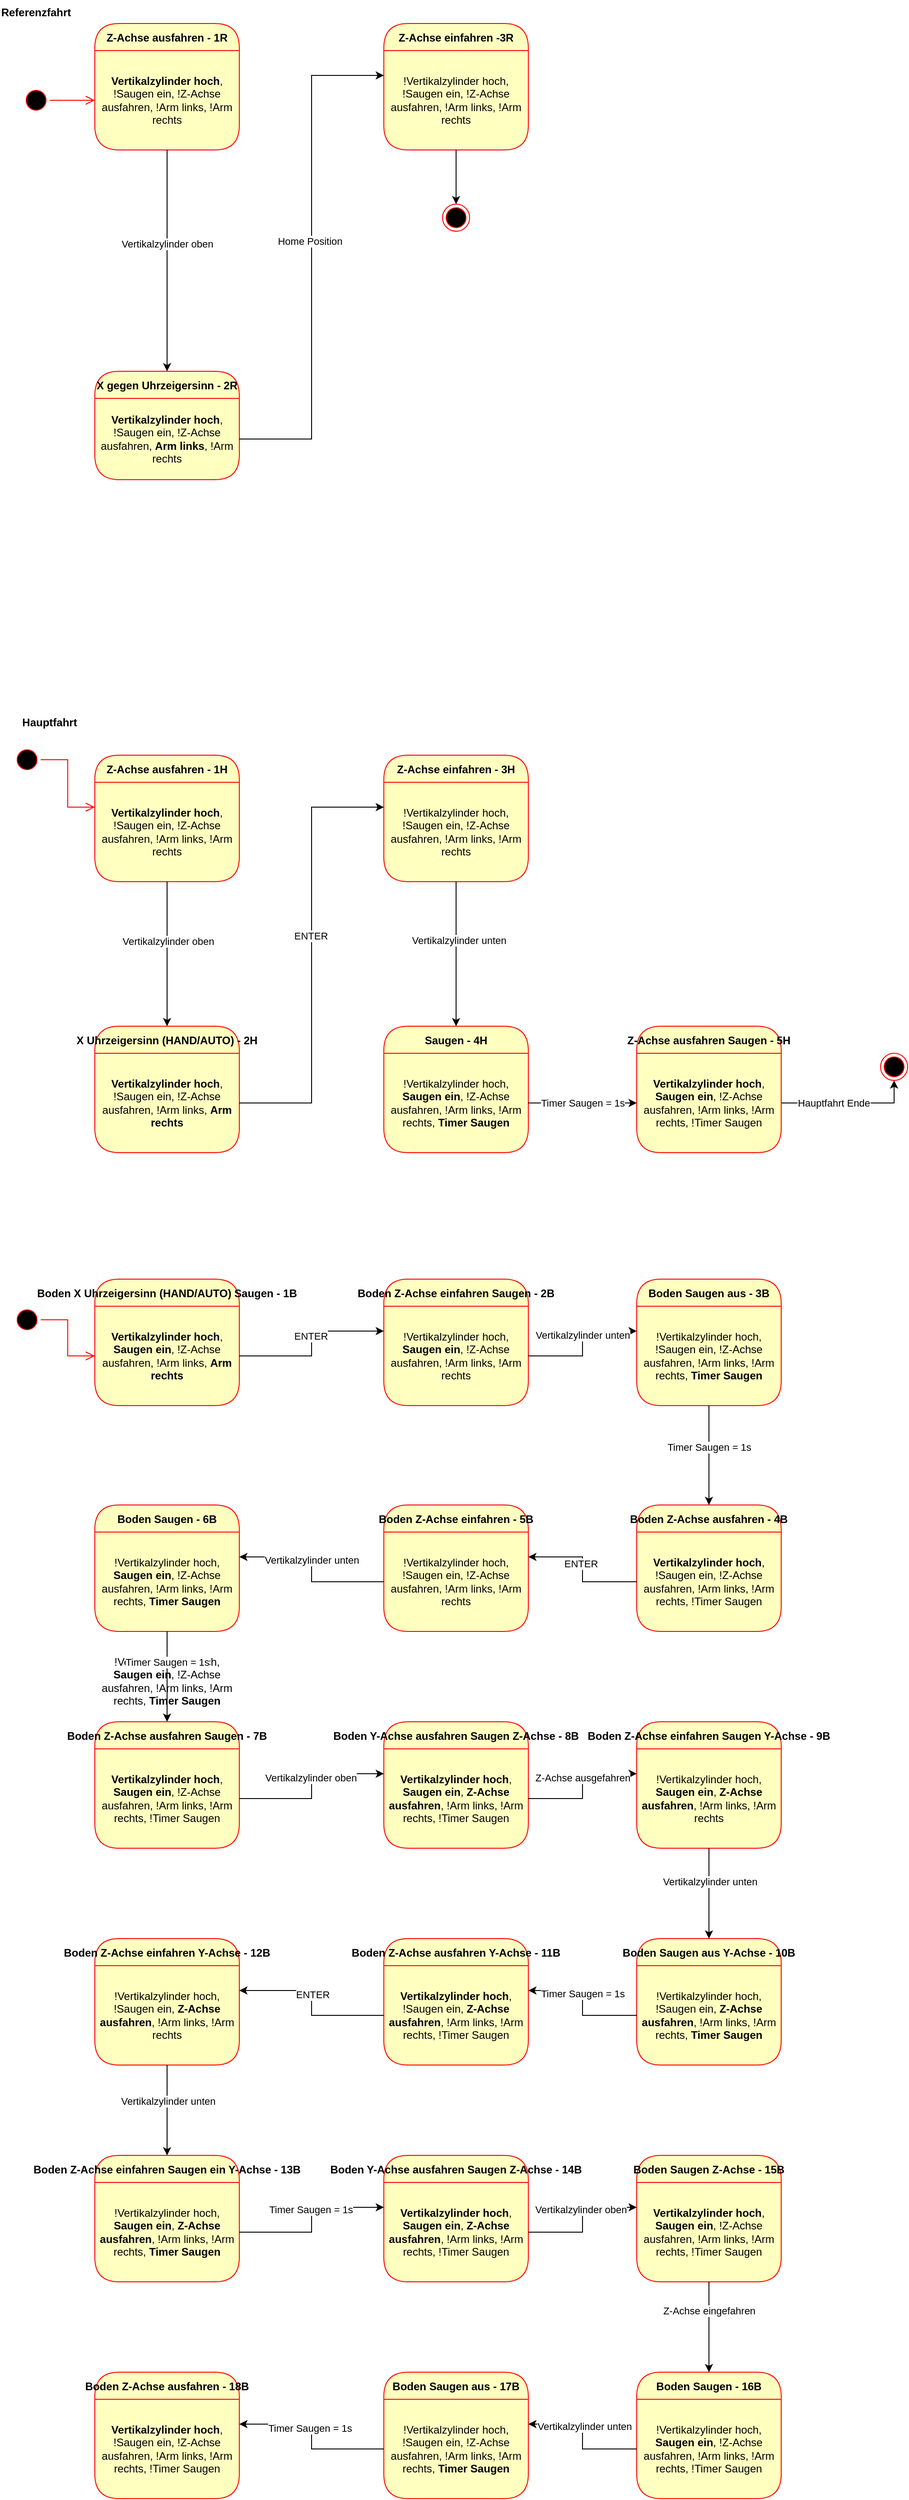 <mxfile version="17.4.2" type="device"><diagram name="Page-1" id="58cdce13-f638-feb5-8d6f-7d28b1aa9fa0"><mxGraphModel dx="1102" dy="905" grid="1" gridSize="10" guides="1" tooltips="1" connect="1" arrows="1" fold="1" page="1" pageScale="1" pageWidth="1100" pageHeight="850" background="none" math="0" shadow="0"><root><mxCell id="0"/><mxCell id="1" parent="0"/><mxCell id="nFlraEync6tPf65q5KjK-1" value="Z-Achse ausfahren - 1R" style="swimlane;fontStyle=1;align=center;verticalAlign=middle;childLayout=stackLayout;horizontal=1;startSize=30;horizontalStack=0;resizeParent=0;resizeLast=1;container=0;fontColor=#000000;collapsible=0;rounded=1;arcSize=30;strokeColor=#ff0000;fillColor=#ffffc0;swimlaneFillColor=#ffffc0;dropTarget=0;" parent="1" vertex="1"><mxGeometry x="120" y="40" width="160" height="140" as="geometry"/></mxCell><mxCell id="nFlraEync6tPf65q5KjK-2" value="&lt;b&gt;Vertikalzylinder hoch&lt;/b&gt;, !Saugen ein, !Z-Achse ausfahren, !Arm links, !Arm rechts" style="text;html=1;strokeColor=none;fillColor=none;align=center;verticalAlign=middle;spacingLeft=4;spacingRight=4;whiteSpace=wrap;overflow=hidden;rotatable=0;fontColor=#000000;" parent="nFlraEync6tPf65q5KjK-1" vertex="1"><mxGeometry y="30" width="160" height="110" as="geometry"/></mxCell><mxCell id="nFlraEync6tPf65q5KjK-6" value="Vertikalzylinder hoch, !Saugen ein, !Z-Achse ausfahren, !Arm links, !Arm rechts" style="text;html=1;strokeColor=none;fillColor=none;align=center;verticalAlign=middle;spacingLeft=4;spacingRight=4;whiteSpace=wrap;overflow=hidden;rotatable=0;fontColor=#000000;" parent="nFlraEync6tPf65q5KjK-1" vertex="1"><mxGeometry y="140" width="160" as="geometry"/></mxCell><mxCell id="nFlraEync6tPf65q5KjK-4" value="" style="ellipse;html=1;shape=startState;fillColor=#000000;strokeColor=#ff0000;" parent="1" vertex="1"><mxGeometry x="40" y="110" width="30" height="30" as="geometry"/></mxCell><mxCell id="nFlraEync6tPf65q5KjK-5" value="" style="edgeStyle=orthogonalEdgeStyle;html=1;verticalAlign=bottom;endArrow=open;endSize=8;strokeColor=#ff0000;rounded=0;entryX=0;entryY=0.5;entryDx=0;entryDy=0;" parent="1" source="nFlraEync6tPf65q5KjK-4" target="nFlraEync6tPf65q5KjK-2" edge="1"><mxGeometry relative="1" as="geometry"><mxPoint x="100" y="130" as="targetPoint"/></mxGeometry></mxCell><mxCell id="nFlraEync6tPf65q5KjK-7" value="X gegen Uhrzeigersinn - 2R" style="swimlane;fontStyle=1;align=center;verticalAlign=middle;childLayout=stackLayout;horizontal=1;startSize=30;horizontalStack=0;resizeParent=0;resizeLast=1;container=0;fontColor=#000000;collapsible=0;rounded=1;arcSize=30;strokeColor=#ff0000;fillColor=#ffffc0;swimlaneFillColor=#ffffc0;dropTarget=0;" parent="1" vertex="1"><mxGeometry x="120" y="425" width="160" height="120" as="geometry"/></mxCell><mxCell id="nFlraEync6tPf65q5KjK-8" value="&lt;b&gt;Vertikalzylinder hoch&lt;/b&gt;, !Saugen ein, !Z-Achse ausfahren, &lt;b&gt;Arm links&lt;/b&gt;, !Arm rechts" style="text;html=1;strokeColor=none;fillColor=none;align=center;verticalAlign=middle;spacingLeft=4;spacingRight=4;whiteSpace=wrap;overflow=hidden;rotatable=0;fontColor=#000000;" parent="nFlraEync6tPf65q5KjK-7" vertex="1"><mxGeometry y="30" width="160" height="90" as="geometry"/></mxCell><mxCell id="nFlraEync6tPf65q5KjK-10" style="edgeStyle=orthogonalEdgeStyle;rounded=0;orthogonalLoop=1;jettySize=auto;html=1;entryX=0.5;entryY=0;entryDx=0;entryDy=0;" parent="1" source="nFlraEync6tPf65q5KjK-2" target="nFlraEync6tPf65q5KjK-7" edge="1"><mxGeometry relative="1" as="geometry"/></mxCell><mxCell id="nFlraEync6tPf65q5KjK-12" value="Vertikalzylinder oben" style="edgeLabel;html=1;align=center;verticalAlign=middle;resizable=0;points=[];" parent="nFlraEync6tPf65q5KjK-10" vertex="1" connectable="0"><mxGeometry x="-0.151" relative="1" as="geometry"><mxPoint as="offset"/></mxGeometry></mxCell><mxCell id="nFlraEync6tPf65q5KjK-18" value="Z-Achse einfahren -3R" style="swimlane;fontStyle=1;align=center;verticalAlign=middle;childLayout=stackLayout;horizontal=1;startSize=30;horizontalStack=0;resizeParent=0;resizeLast=1;container=0;fontColor=#000000;collapsible=0;rounded=1;arcSize=30;strokeColor=#ff0000;fillColor=#ffffc0;swimlaneFillColor=#ffffc0;dropTarget=0;" parent="1" vertex="1"><mxGeometry x="440" y="40" width="160" height="140" as="geometry"/></mxCell><mxCell id="nFlraEync6tPf65q5KjK-19" value="!Vertikalzylinder hoch, !Saugen ein, !Z-Achse ausfahren, !Arm links, !Arm rechts" style="text;html=1;strokeColor=none;fillColor=none;align=center;verticalAlign=middle;spacingLeft=4;spacingRight=4;whiteSpace=wrap;overflow=hidden;rotatable=0;fontColor=#000000;" parent="nFlraEync6tPf65q5KjK-18" vertex="1"><mxGeometry y="30" width="160" height="110" as="geometry"/></mxCell><mxCell id="nFlraEync6tPf65q5KjK-20" value="Vertikalzylinder hoch, !Saugen ein, !Z-Achse ausfahren, !Arm links, !Arm rechts" style="text;html=1;strokeColor=none;fillColor=none;align=center;verticalAlign=middle;spacingLeft=4;spacingRight=4;whiteSpace=wrap;overflow=hidden;rotatable=0;fontColor=#000000;" parent="nFlraEync6tPf65q5KjK-18" vertex="1"><mxGeometry y="140" width="160" as="geometry"/></mxCell><mxCell id="nFlraEync6tPf65q5KjK-22" style="edgeStyle=orthogonalEdgeStyle;rounded=0;orthogonalLoop=1;jettySize=auto;html=1;entryX=0;entryY=0.25;entryDx=0;entryDy=0;" parent="1" source="nFlraEync6tPf65q5KjK-8" target="nFlraEync6tPf65q5KjK-19" edge="1"><mxGeometry relative="1" as="geometry"/></mxCell><mxCell id="nFlraEync6tPf65q5KjK-23" value="Home Position" style="edgeLabel;html=1;align=center;verticalAlign=middle;resizable=0;points=[];" parent="nFlraEync6tPf65q5KjK-22" vertex="1" connectable="0"><mxGeometry x="0.063" y="2" relative="1" as="geometry"><mxPoint as="offset"/></mxGeometry></mxCell><mxCell id="nFlraEync6tPf65q5KjK-24" value="" style="ellipse;html=1;shape=endState;fillColor=#000000;strokeColor=#ff0000;" parent="1" vertex="1"><mxGeometry x="505" y="240" width="30" height="30" as="geometry"/></mxCell><mxCell id="nFlraEync6tPf65q5KjK-25" style="edgeStyle=orthogonalEdgeStyle;rounded=0;orthogonalLoop=1;jettySize=auto;html=1;entryX=0.5;entryY=0;entryDx=0;entryDy=0;" parent="1" source="nFlraEync6tPf65q5KjK-19" target="nFlraEync6tPf65q5KjK-24" edge="1"><mxGeometry relative="1" as="geometry"/></mxCell><mxCell id="nFlraEync6tPf65q5KjK-26" value="Referenzfahrt" style="text;align=center;fontStyle=1;verticalAlign=middle;spacingLeft=3;spacingRight=3;strokeColor=none;rotatable=0;points=[[0,0.5],[1,0.5]];portConstraint=eastwest;" parent="1" vertex="1"><mxGeometry x="15" y="14" width="80" height="26" as="geometry"/></mxCell><mxCell id="nFlraEync6tPf65q5KjK-28" value="" style="ellipse;html=1;shape=startState;fillColor=#000000;strokeColor=#ff0000;" parent="1" vertex="1"><mxGeometry x="30" y="840" width="30" height="30" as="geometry"/></mxCell><mxCell id="nFlraEync6tPf65q5KjK-29" value="" style="edgeStyle=orthogonalEdgeStyle;html=1;verticalAlign=bottom;endArrow=open;endSize=8;strokeColor=#ff0000;rounded=0;entryX=0;entryY=0.25;entryDx=0;entryDy=0;" parent="1" source="nFlraEync6tPf65q5KjK-28" target="nFlraEync6tPf65q5KjK-31" edge="1"><mxGeometry relative="1" as="geometry"><mxPoint x="45" y="980" as="targetPoint"/></mxGeometry></mxCell><mxCell id="R27IWhI1o5gm6yTdWbk9-13" style="edgeStyle=orthogonalEdgeStyle;rounded=0;orthogonalLoop=1;jettySize=auto;html=1;entryX=0.5;entryY=1;entryDx=0;entryDy=0;exitX=1;exitY=0.5;exitDx=0;exitDy=0;" parent="1" source="R27IWhI1o5gm6yTdWbk9-18" target="R27IWhI1o5gm6yTdWbk9-12" edge="1"><mxGeometry relative="1" as="geometry"/></mxCell><mxCell id="R27IWhI1o5gm6yTdWbk9-14" value="Hauptfahrt Ende" style="edgeLabel;html=1;align=center;verticalAlign=middle;resizable=0;points=[];" parent="R27IWhI1o5gm6yTdWbk9-13" vertex="1" connectable="0"><mxGeometry x="-0.234" relative="1" as="geometry"><mxPoint as="offset"/></mxGeometry></mxCell><mxCell id="nFlraEync6tPf65q5KjK-30" value="Z-Achse ausfahren - 1H" style="swimlane;fontStyle=1;align=center;verticalAlign=middle;childLayout=stackLayout;horizontal=1;startSize=30;horizontalStack=0;resizeParent=0;resizeLast=1;container=0;fontColor=#000000;collapsible=0;rounded=1;arcSize=30;strokeColor=#ff0000;fillColor=#ffffc0;swimlaneFillColor=#ffffc0;dropTarget=0;" parent="1" vertex="1"><mxGeometry x="120" y="850" width="160" height="140" as="geometry"/></mxCell><mxCell id="nFlraEync6tPf65q5KjK-31" value="&lt;b&gt;Vertikalzylinder hoch&lt;/b&gt;, !Saugen ein, !Z-Achse ausfahren, !Arm links, !Arm rechts" style="text;html=1;strokeColor=none;fillColor=none;align=center;verticalAlign=middle;spacingLeft=4;spacingRight=4;whiteSpace=wrap;overflow=hidden;rotatable=0;fontColor=#000000;" parent="nFlraEync6tPf65q5KjK-30" vertex="1"><mxGeometry y="30" width="160" height="110" as="geometry"/></mxCell><mxCell id="nFlraEync6tPf65q5KjK-32" value="Vertikalzylinder hoch, !Saugen ein, !Z-Achse ausfahren, !Arm links, !Arm rechts" style="text;html=1;strokeColor=none;fillColor=none;align=center;verticalAlign=middle;spacingLeft=4;spacingRight=4;whiteSpace=wrap;overflow=hidden;rotatable=0;fontColor=#000000;" parent="nFlraEync6tPf65q5KjK-30" vertex="1"><mxGeometry y="140" width="160" as="geometry"/></mxCell><mxCell id="nFlraEync6tPf65q5KjK-33" value="X Uhrzeigersinn (HAND/AUTO) - 2H" style="swimlane;fontStyle=1;align=center;verticalAlign=middle;childLayout=stackLayout;horizontal=1;startSize=30;horizontalStack=0;resizeParent=0;resizeLast=1;container=0;fontColor=#000000;collapsible=0;rounded=1;arcSize=30;strokeColor=#ff0000;fillColor=#ffffc0;swimlaneFillColor=#ffffc0;dropTarget=0;" parent="1" vertex="1"><mxGeometry x="120" y="1150" width="160" height="140" as="geometry"/></mxCell><mxCell id="nFlraEync6tPf65q5KjK-34" value="&lt;b&gt;Vertikalzylinder hoch&lt;/b&gt;, !Saugen ein, !Z-Achse ausfahren, !Arm links, &lt;b&gt;Arm rechts&lt;/b&gt;" style="text;html=1;strokeColor=none;fillColor=none;align=center;verticalAlign=middle;spacingLeft=4;spacingRight=4;whiteSpace=wrap;overflow=hidden;rotatable=0;fontColor=#000000;" parent="nFlraEync6tPf65q5KjK-33" vertex="1"><mxGeometry y="30" width="160" height="110" as="geometry"/></mxCell><mxCell id="nFlraEync6tPf65q5KjK-35" value="Vertikalzylinder hoch, !Saugen ein, !Z-Achse ausfahren, !Arm links, !Arm rechts" style="text;html=1;strokeColor=none;fillColor=none;align=center;verticalAlign=middle;spacingLeft=4;spacingRight=4;whiteSpace=wrap;overflow=hidden;rotatable=0;fontColor=#000000;" parent="nFlraEync6tPf65q5KjK-33" vertex="1"><mxGeometry y="140" width="160" as="geometry"/></mxCell><mxCell id="nFlraEync6tPf65q5KjK-36" style="edgeStyle=orthogonalEdgeStyle;rounded=0;orthogonalLoop=1;jettySize=auto;html=1;entryX=0.5;entryY=0;entryDx=0;entryDy=0;" parent="1" source="nFlraEync6tPf65q5KjK-31" target="nFlraEync6tPf65q5KjK-33" edge="1"><mxGeometry relative="1" as="geometry"/></mxCell><mxCell id="nFlraEync6tPf65q5KjK-37" value="Vertikalzylinder oben" style="edgeLabel;html=1;align=center;verticalAlign=middle;resizable=0;points=[];" parent="nFlraEync6tPf65q5KjK-36" vertex="1" connectable="0"><mxGeometry x="-0.175" y="1" relative="1" as="geometry"><mxPoint as="offset"/></mxGeometry></mxCell><mxCell id="nFlraEync6tPf65q5KjK-38" value="Hauptfahrt" style="text;align=center;fontStyle=1;verticalAlign=middle;spacingLeft=3;spacingRight=3;strokeColor=none;rotatable=0;points=[[0,0.5],[1,0.5]];portConstraint=eastwest;" parent="1" vertex="1"><mxGeometry x="30" y="800" width="80" height="26" as="geometry"/></mxCell><mxCell id="nFlraEync6tPf65q5KjK-43" value="Z-Achse einfahren - 3H" style="swimlane;fontStyle=1;align=center;verticalAlign=middle;childLayout=stackLayout;horizontal=1;startSize=30;horizontalStack=0;resizeParent=0;resizeLast=1;container=0;fontColor=#000000;collapsible=0;rounded=1;arcSize=30;strokeColor=#ff0000;fillColor=#ffffc0;swimlaneFillColor=#ffffc0;dropTarget=0;" parent="1" vertex="1"><mxGeometry x="440" y="850" width="160" height="140" as="geometry"/></mxCell><mxCell id="nFlraEync6tPf65q5KjK-44" value="!Vertikalzylinder hoch, !Saugen ein, !Z-Achse ausfahren, !Arm links, !Arm rechts" style="text;html=1;strokeColor=none;fillColor=none;align=center;verticalAlign=middle;spacingLeft=4;spacingRight=4;whiteSpace=wrap;overflow=hidden;rotatable=0;fontColor=#000000;" parent="nFlraEync6tPf65q5KjK-43" vertex="1"><mxGeometry y="30" width="160" height="110" as="geometry"/></mxCell><mxCell id="nFlraEync6tPf65q5KjK-45" value="Vertikalzylinder hoch, !Saugen ein, !Z-Achse ausfahren, !Arm links, !Arm rechts" style="text;html=1;strokeColor=none;fillColor=none;align=center;verticalAlign=middle;spacingLeft=4;spacingRight=4;whiteSpace=wrap;overflow=hidden;rotatable=0;fontColor=#000000;" parent="nFlraEync6tPf65q5KjK-43" vertex="1"><mxGeometry y="140" width="160" as="geometry"/></mxCell><mxCell id="nFlraEync6tPf65q5KjK-46" style="edgeStyle=orthogonalEdgeStyle;rounded=0;orthogonalLoop=1;jettySize=auto;html=1;exitX=1;exitY=0.5;exitDx=0;exitDy=0;entryX=0;entryY=0.25;entryDx=0;entryDy=0;" parent="1" source="nFlraEync6tPf65q5KjK-34" target="nFlraEync6tPf65q5KjK-44" edge="1"><mxGeometry relative="1" as="geometry"/></mxCell><mxCell id="nFlraEync6tPf65q5KjK-47" value="ENTER" style="edgeLabel;html=1;align=center;verticalAlign=middle;resizable=0;points=[];" parent="nFlraEync6tPf65q5KjK-46" vertex="1" connectable="0"><mxGeometry x="0.087" y="1" relative="1" as="geometry"><mxPoint as="offset"/></mxGeometry></mxCell><mxCell id="R27IWhI1o5gm6yTdWbk9-1" value="Saugen - 4H" style="swimlane;fontStyle=1;align=center;verticalAlign=middle;childLayout=stackLayout;horizontal=1;startSize=30;horizontalStack=0;resizeParent=0;resizeLast=1;container=0;fontColor=#000000;collapsible=0;rounded=1;arcSize=30;strokeColor=#ff0000;fillColor=#ffffc0;swimlaneFillColor=#ffffc0;dropTarget=0;" parent="1" vertex="1"><mxGeometry x="440" y="1150" width="160" height="140" as="geometry"/></mxCell><mxCell id="R27IWhI1o5gm6yTdWbk9-2" value="!Vertikalzylinder hoch, &lt;b&gt;Saugen ein&lt;/b&gt;, !Z-Achse ausfahren, !Arm links, !Arm rechts, &lt;b&gt;Timer Saugen&lt;/b&gt;" style="text;html=1;strokeColor=none;fillColor=none;align=center;verticalAlign=middle;spacingLeft=4;spacingRight=4;whiteSpace=wrap;overflow=hidden;rotatable=0;fontColor=#000000;" parent="R27IWhI1o5gm6yTdWbk9-1" vertex="1"><mxGeometry y="30" width="160" height="110" as="geometry"/></mxCell><mxCell id="R27IWhI1o5gm6yTdWbk9-3" value="Vertikalzylinder hoch, !Saugen ein, !Z-Achse ausfahren, !Arm links, !Arm rechts" style="text;html=1;strokeColor=none;fillColor=none;align=center;verticalAlign=middle;spacingLeft=4;spacingRight=4;whiteSpace=wrap;overflow=hidden;rotatable=0;fontColor=#000000;" parent="R27IWhI1o5gm6yTdWbk9-1" vertex="1"><mxGeometry y="140" width="160" as="geometry"/></mxCell><mxCell id="R27IWhI1o5gm6yTdWbk9-5" style="edgeStyle=orthogonalEdgeStyle;rounded=0;orthogonalLoop=1;jettySize=auto;html=1;entryX=0.5;entryY=0;entryDx=0;entryDy=0;" parent="1" source="nFlraEync6tPf65q5KjK-44" target="R27IWhI1o5gm6yTdWbk9-1" edge="1"><mxGeometry relative="1" as="geometry"/></mxCell><mxCell id="R27IWhI1o5gm6yTdWbk9-6" value="Vertikalzylinder unten" style="edgeLabel;html=1;align=center;verticalAlign=middle;resizable=0;points=[];" parent="R27IWhI1o5gm6yTdWbk9-5" vertex="1" connectable="0"><mxGeometry x="-0.188" y="3" relative="1" as="geometry"><mxPoint as="offset"/></mxGeometry></mxCell><mxCell id="R27IWhI1o5gm6yTdWbk9-10" style="edgeStyle=orthogonalEdgeStyle;rounded=0;orthogonalLoop=1;jettySize=auto;html=1;entryX=0;entryY=0.5;entryDx=0;entryDy=0;" parent="1" source="R27IWhI1o5gm6yTdWbk9-2" target="R27IWhI1o5gm6yTdWbk9-18" edge="1"><mxGeometry relative="1" as="geometry"><Array as="points"><mxPoint x="630" y="1235"/><mxPoint x="630" y="1235"/></Array></mxGeometry></mxCell><mxCell id="R27IWhI1o5gm6yTdWbk9-11" value="Timer Saugen = 1s" style="edgeLabel;html=1;align=center;verticalAlign=middle;resizable=0;points=[];" parent="R27IWhI1o5gm6yTdWbk9-10" vertex="1" connectable="0"><mxGeometry x="-0.435" relative="1" as="geometry"><mxPoint x="26" as="offset"/></mxGeometry></mxCell><mxCell id="R27IWhI1o5gm6yTdWbk9-12" value="" style="ellipse;html=1;shape=endState;fillColor=#000000;strokeColor=#ff0000;" parent="1" vertex="1"><mxGeometry x="990" y="1180" width="30" height="30" as="geometry"/></mxCell><mxCell id="R27IWhI1o5gm6yTdWbk9-15" value="" style="ellipse;html=1;shape=startState;fillColor=#000000;strokeColor=#ff0000;" parent="1" vertex="1"><mxGeometry x="30" y="1460" width="30" height="30" as="geometry"/></mxCell><mxCell id="R27IWhI1o5gm6yTdWbk9-16" value="" style="edgeStyle=orthogonalEdgeStyle;html=1;verticalAlign=bottom;endArrow=open;endSize=8;strokeColor=#ff0000;rounded=0;entryX=0;entryY=0.5;entryDx=0;entryDy=0;" parent="1" source="R27IWhI1o5gm6yTdWbk9-15" target="R27IWhI1o5gm6yTdWbk9-21" edge="1"><mxGeometry relative="1" as="geometry"><mxPoint x="45" y="1550" as="targetPoint"/></mxGeometry></mxCell><mxCell id="R27IWhI1o5gm6yTdWbk9-17" value="Z-Achse ausfahren Saugen - 5H" style="swimlane;fontStyle=1;align=center;verticalAlign=middle;childLayout=stackLayout;horizontal=1;startSize=30;horizontalStack=0;resizeParent=0;resizeLast=1;container=0;fontColor=#000000;collapsible=0;rounded=1;arcSize=30;strokeColor=#ff0000;fillColor=#ffffc0;swimlaneFillColor=#ffffc0;dropTarget=0;" parent="1" vertex="1"><mxGeometry x="720" y="1150" width="160" height="140" as="geometry"/></mxCell><mxCell id="R27IWhI1o5gm6yTdWbk9-18" value="&lt;b&gt;Vertikalzylinder hoch&lt;/b&gt;, &lt;b&gt;Saugen ein&lt;/b&gt;, !Z-Achse ausfahren, !Arm links, !Arm rechts, !Timer Saugen" style="text;html=1;strokeColor=none;fillColor=none;align=center;verticalAlign=middle;spacingLeft=4;spacingRight=4;whiteSpace=wrap;overflow=hidden;rotatable=0;fontColor=#000000;" parent="R27IWhI1o5gm6yTdWbk9-17" vertex="1"><mxGeometry y="30" width="160" height="110" as="geometry"/></mxCell><mxCell id="R27IWhI1o5gm6yTdWbk9-19" value="Vertikalzylinder hoch, !Saugen ein, !Z-Achse ausfahren, !Arm links, !Arm rechts" style="text;html=1;strokeColor=none;fillColor=none;align=center;verticalAlign=middle;spacingLeft=4;spacingRight=4;whiteSpace=wrap;overflow=hidden;rotatable=0;fontColor=#000000;" parent="R27IWhI1o5gm6yTdWbk9-17" vertex="1"><mxGeometry y="140" width="160" as="geometry"/></mxCell><mxCell id="R27IWhI1o5gm6yTdWbk9-20" value="Boden X Uhrzeigersinn (HAND/AUTO) Saugen - 1B" style="swimlane;fontStyle=1;align=center;verticalAlign=middle;childLayout=stackLayout;horizontal=1;startSize=30;horizontalStack=0;resizeParent=0;resizeLast=1;container=0;fontColor=#000000;collapsible=0;rounded=1;arcSize=30;strokeColor=#ff0000;fillColor=#ffffc0;swimlaneFillColor=#ffffc0;dropTarget=0;" parent="1" vertex="1"><mxGeometry x="120" y="1430" width="160" height="140" as="geometry"/></mxCell><mxCell id="R27IWhI1o5gm6yTdWbk9-21" value="&lt;b&gt;Vertikalzylinder hoch&lt;/b&gt;, &lt;b&gt;Saugen ein&lt;/b&gt;, !Z-Achse ausfahren, !Arm links, &lt;b&gt;Arm rechts&lt;/b&gt;" style="text;html=1;strokeColor=none;fillColor=none;align=center;verticalAlign=middle;spacingLeft=4;spacingRight=4;whiteSpace=wrap;overflow=hidden;rotatable=0;fontColor=#000000;" parent="R27IWhI1o5gm6yTdWbk9-20" vertex="1"><mxGeometry y="30" width="160" height="110" as="geometry"/></mxCell><mxCell id="R27IWhI1o5gm6yTdWbk9-22" value="Vertikalzylinder hoch, !Saugen ein, !Z-Achse ausfahren, !Arm links, !Arm rechts" style="text;html=1;strokeColor=none;fillColor=none;align=center;verticalAlign=middle;spacingLeft=4;spacingRight=4;whiteSpace=wrap;overflow=hidden;rotatable=0;fontColor=#000000;" parent="R27IWhI1o5gm6yTdWbk9-20" vertex="1"><mxGeometry y="140" width="160" as="geometry"/></mxCell><mxCell id="R27IWhI1o5gm6yTdWbk9-23" value="Boden Z-Achse einfahren Saugen - 2B" style="swimlane;fontStyle=1;align=center;verticalAlign=middle;childLayout=stackLayout;horizontal=1;startSize=30;horizontalStack=0;resizeParent=0;resizeLast=1;container=0;fontColor=#000000;collapsible=0;rounded=1;arcSize=30;strokeColor=#ff0000;fillColor=#ffffc0;swimlaneFillColor=#ffffc0;dropTarget=0;" parent="1" vertex="1"><mxGeometry x="440" y="1430" width="160" height="140" as="geometry"/></mxCell><mxCell id="R27IWhI1o5gm6yTdWbk9-24" value="!Vertikalzylinder hoch, &lt;b&gt;Saugen ein&lt;/b&gt;, !Z-Achse ausfahren, !Arm links, !Arm rechts" style="text;html=1;strokeColor=none;fillColor=none;align=center;verticalAlign=middle;spacingLeft=4;spacingRight=4;whiteSpace=wrap;overflow=hidden;rotatable=0;fontColor=#000000;" parent="R27IWhI1o5gm6yTdWbk9-23" vertex="1"><mxGeometry y="30" width="160" height="110" as="geometry"/></mxCell><mxCell id="R27IWhI1o5gm6yTdWbk9-25" value="Vertikalzylinder hoch, !Saugen ein, !Z-Achse ausfahren, !Arm links, !Arm rechts" style="text;html=1;strokeColor=none;fillColor=none;align=center;verticalAlign=middle;spacingLeft=4;spacingRight=4;whiteSpace=wrap;overflow=hidden;rotatable=0;fontColor=#000000;" parent="R27IWhI1o5gm6yTdWbk9-23" vertex="1"><mxGeometry y="140" width="160" as="geometry"/></mxCell><mxCell id="R27IWhI1o5gm6yTdWbk9-26" style="edgeStyle=orthogonalEdgeStyle;rounded=0;orthogonalLoop=1;jettySize=auto;html=1;exitX=1;exitY=0.5;exitDx=0;exitDy=0;entryX=0;entryY=0.25;entryDx=0;entryDy=0;" parent="1" source="R27IWhI1o5gm6yTdWbk9-21" target="R27IWhI1o5gm6yTdWbk9-24" edge="1"><mxGeometry relative="1" as="geometry"><mxPoint x="270" y="1815.0" as="sourcePoint"/></mxGeometry></mxCell><mxCell id="R27IWhI1o5gm6yTdWbk9-27" value="ENTER" style="edgeLabel;html=1;align=center;verticalAlign=middle;resizable=0;points=[];" parent="R27IWhI1o5gm6yTdWbk9-26" vertex="1" connectable="0"><mxGeometry x="0.087" y="1" relative="1" as="geometry"><mxPoint as="offset"/></mxGeometry></mxCell><mxCell id="R27IWhI1o5gm6yTdWbk9-28" value="Boden Saugen aus - 3B" style="swimlane;fontStyle=1;align=center;verticalAlign=middle;childLayout=stackLayout;horizontal=1;startSize=30;horizontalStack=0;resizeParent=0;resizeLast=1;container=0;fontColor=#000000;collapsible=0;rounded=1;arcSize=30;strokeColor=#ff0000;fillColor=#ffffc0;swimlaneFillColor=#ffffc0;dropTarget=0;" parent="1" vertex="1"><mxGeometry x="720" y="1430" width="160" height="140" as="geometry"/></mxCell><mxCell id="R27IWhI1o5gm6yTdWbk9-29" value="!Vertikalzylinder hoch, !Saugen ein, !Z-Achse ausfahren, !Arm links, !Arm rechts, &lt;b&gt;Timer Saugen&lt;/b&gt;" style="text;html=1;strokeColor=none;fillColor=none;align=center;verticalAlign=middle;spacingLeft=4;spacingRight=4;whiteSpace=wrap;overflow=hidden;rotatable=0;fontColor=#000000;" parent="R27IWhI1o5gm6yTdWbk9-28" vertex="1"><mxGeometry y="30" width="160" height="110" as="geometry"/></mxCell><mxCell id="R27IWhI1o5gm6yTdWbk9-30" value="Vertikalzylinder hoch, !Saugen ein, !Z-Achse ausfahren, !Arm links, !Arm rechts" style="text;html=1;strokeColor=none;fillColor=none;align=center;verticalAlign=middle;spacingLeft=4;spacingRight=4;whiteSpace=wrap;overflow=hidden;rotatable=0;fontColor=#000000;" parent="R27IWhI1o5gm6yTdWbk9-28" vertex="1"><mxGeometry y="140" width="160" as="geometry"/></mxCell><mxCell id="R27IWhI1o5gm6yTdWbk9-31" style="edgeStyle=orthogonalEdgeStyle;rounded=0;orthogonalLoop=1;jettySize=auto;html=1;exitX=1;exitY=0.5;exitDx=0;exitDy=0;entryX=0;entryY=0.25;entryDx=0;entryDy=0;" parent="1" source="R27IWhI1o5gm6yTdWbk9-24" target="R27IWhI1o5gm6yTdWbk9-29" edge="1"><mxGeometry relative="1" as="geometry"><Array as="points"><mxPoint x="660" y="1515"/><mxPoint x="660" y="1488"/></Array></mxGeometry></mxCell><mxCell id="R27IWhI1o5gm6yTdWbk9-32" value="Vertikalzylinder unten" style="edgeLabel;html=1;align=center;verticalAlign=middle;resizable=0;points=[];" parent="R27IWhI1o5gm6yTdWbk9-31" vertex="1" connectable="0"><mxGeometry x="0.128" relative="1" as="geometry"><mxPoint as="offset"/></mxGeometry></mxCell><mxCell id="R27IWhI1o5gm6yTdWbk9-33" value="Boden Z-Achse ausfahren - 4B" style="swimlane;fontStyle=1;align=center;verticalAlign=middle;childLayout=stackLayout;horizontal=1;startSize=30;horizontalStack=0;resizeParent=0;resizeLast=1;container=0;fontColor=#000000;collapsible=0;rounded=1;arcSize=30;strokeColor=#ff0000;fillColor=#ffffc0;swimlaneFillColor=#ffffc0;dropTarget=0;" parent="1" vertex="1"><mxGeometry x="720" y="1680" width="160" height="140" as="geometry"/></mxCell><mxCell id="R27IWhI1o5gm6yTdWbk9-34" value="&lt;b&gt;Vertikalzylinder hoch&lt;/b&gt;, !Saugen ein, !Z-Achse ausfahren, !Arm links, !Arm rechts, !Timer Saugen" style="text;html=1;strokeColor=none;fillColor=none;align=center;verticalAlign=middle;spacingLeft=4;spacingRight=4;whiteSpace=wrap;overflow=hidden;rotatable=0;fontColor=#000000;" parent="R27IWhI1o5gm6yTdWbk9-33" vertex="1"><mxGeometry y="30" width="160" height="110" as="geometry"/></mxCell><mxCell id="R27IWhI1o5gm6yTdWbk9-35" value="Vertikalzylinder hoch, !Saugen ein, !Z-Achse ausfahren, !Arm links, !Arm rechts" style="text;html=1;strokeColor=none;fillColor=none;align=center;verticalAlign=middle;spacingLeft=4;spacingRight=4;whiteSpace=wrap;overflow=hidden;rotatable=0;fontColor=#000000;" parent="R27IWhI1o5gm6yTdWbk9-33" vertex="1"><mxGeometry y="140" width="160" as="geometry"/></mxCell><mxCell id="R27IWhI1o5gm6yTdWbk9-36" style="edgeStyle=orthogonalEdgeStyle;rounded=0;orthogonalLoop=1;jettySize=auto;html=1;entryX=0.5;entryY=0;entryDx=0;entryDy=0;" parent="1" source="R27IWhI1o5gm6yTdWbk9-29" target="R27IWhI1o5gm6yTdWbk9-33" edge="1"><mxGeometry relative="1" as="geometry"/></mxCell><mxCell id="R27IWhI1o5gm6yTdWbk9-37" value="Timer Saugen = 1s" style="edgeLabel;html=1;align=center;verticalAlign=middle;resizable=0;points=[];" parent="R27IWhI1o5gm6yTdWbk9-36" vertex="1" connectable="0"><mxGeometry x="-0.176" relative="1" as="geometry"><mxPoint as="offset"/></mxGeometry></mxCell><mxCell id="R27IWhI1o5gm6yTdWbk9-38" value="Boden Z-Achse einfahren - 5B" style="swimlane;fontStyle=1;align=center;verticalAlign=middle;childLayout=stackLayout;horizontal=1;startSize=30;horizontalStack=0;resizeParent=0;resizeLast=1;container=0;fontColor=#000000;collapsible=0;rounded=1;arcSize=30;strokeColor=#ff0000;fillColor=#ffffc0;swimlaneFillColor=#ffffc0;dropTarget=0;" parent="1" vertex="1"><mxGeometry x="440" y="1680" width="160" height="140" as="geometry"/></mxCell><mxCell id="R27IWhI1o5gm6yTdWbk9-39" value="!Vertikalzylinder hoch, !Saugen ein, !Z-Achse ausfahren, !Arm links, !Arm rechts" style="text;html=1;strokeColor=none;fillColor=none;align=center;verticalAlign=middle;spacingLeft=4;spacingRight=4;whiteSpace=wrap;overflow=hidden;rotatable=0;fontColor=#000000;" parent="R27IWhI1o5gm6yTdWbk9-38" vertex="1"><mxGeometry y="30" width="160" height="110" as="geometry"/></mxCell><mxCell id="R27IWhI1o5gm6yTdWbk9-40" value="Vertikalzylinder hoch, !Saugen ein, !Z-Achse ausfahren, !Arm links, !Arm rechts" style="text;html=1;strokeColor=none;fillColor=none;align=center;verticalAlign=middle;spacingLeft=4;spacingRight=4;whiteSpace=wrap;overflow=hidden;rotatable=0;fontColor=#000000;" parent="R27IWhI1o5gm6yTdWbk9-38" vertex="1"><mxGeometry y="140" width="160" as="geometry"/></mxCell><mxCell id="R27IWhI1o5gm6yTdWbk9-41" style="edgeStyle=orthogonalEdgeStyle;rounded=0;orthogonalLoop=1;jettySize=auto;html=1;entryX=1;entryY=0.25;entryDx=0;entryDy=0;" parent="1" source="R27IWhI1o5gm6yTdWbk9-34" target="R27IWhI1o5gm6yTdWbk9-39" edge="1"><mxGeometry relative="1" as="geometry"/></mxCell><mxCell id="R27IWhI1o5gm6yTdWbk9-42" value="ENTER" style="edgeLabel;html=1;align=center;verticalAlign=middle;resizable=0;points=[];" parent="R27IWhI1o5gm6yTdWbk9-41" vertex="1" connectable="0"><mxGeometry x="0.094" y="2" relative="1" as="geometry"><mxPoint as="offset"/></mxGeometry></mxCell><mxCell id="R27IWhI1o5gm6yTdWbk9-43" value="Boden Saugen - 6B" style="swimlane;fontStyle=1;align=center;verticalAlign=middle;childLayout=stackLayout;horizontal=1;startSize=30;horizontalStack=0;resizeParent=0;resizeLast=1;container=0;fontColor=#000000;collapsible=0;rounded=1;arcSize=30;strokeColor=#ff0000;fillColor=#ffffc0;swimlaneFillColor=#ffffc0;dropTarget=0;" parent="1" vertex="1"><mxGeometry x="120" y="1680" width="160" height="140" as="geometry"/></mxCell><mxCell id="R27IWhI1o5gm6yTdWbk9-44" value="!Vertikalzylinder hoch, &lt;b&gt;Saugen ein&lt;/b&gt;, !Z-Achse ausfahren, !Arm links, !Arm rechts, &lt;b&gt;Timer Saugen&lt;/b&gt;" style="text;html=1;strokeColor=none;fillColor=none;align=center;verticalAlign=middle;spacingLeft=4;spacingRight=4;whiteSpace=wrap;overflow=hidden;rotatable=0;fontColor=#000000;" parent="R27IWhI1o5gm6yTdWbk9-43" vertex="1"><mxGeometry y="30" width="160" height="110" as="geometry"/></mxCell><mxCell id="8KrEk6nSdZWKQj4kl-zQ-1" value="!Vertikalzylinder hoch, &lt;b&gt;Saugen ein&lt;/b&gt;, !Z-Achse ausfahren, !Arm links, !Arm rechts, &lt;b&gt;Timer Saugen&lt;/b&gt;" style="text;html=1;strokeColor=none;fillColor=none;align=center;verticalAlign=middle;spacingLeft=4;spacingRight=4;whiteSpace=wrap;overflow=hidden;rotatable=0;fontColor=#000000;" vertex="1" parent="R27IWhI1o5gm6yTdWbk9-43"><mxGeometry y="140" width="160" height="110" as="geometry"/></mxCell><mxCell id="R27IWhI1o5gm6yTdWbk9-45" value="Vertikalzylinder hoch, !Saugen ein, !Z-Achse ausfahren, !Arm links, !Arm rechts" style="text;html=1;strokeColor=none;fillColor=none;align=center;verticalAlign=middle;spacingLeft=4;spacingRight=4;whiteSpace=wrap;overflow=hidden;rotatable=0;fontColor=#000000;" parent="R27IWhI1o5gm6yTdWbk9-43" vertex="1"><mxGeometry y="250" width="160" height="-110" as="geometry"/></mxCell><mxCell id="R27IWhI1o5gm6yTdWbk9-46" style="edgeStyle=orthogonalEdgeStyle;rounded=0;orthogonalLoop=1;jettySize=auto;html=1;entryX=1;entryY=0.25;entryDx=0;entryDy=0;" parent="1" source="R27IWhI1o5gm6yTdWbk9-39" target="R27IWhI1o5gm6yTdWbk9-44" edge="1"><mxGeometry relative="1" as="geometry"/></mxCell><mxCell id="R27IWhI1o5gm6yTdWbk9-47" value="Vertikalzylinder unten" style="edgeLabel;html=1;align=center;verticalAlign=middle;resizable=0;points=[];" parent="R27IWhI1o5gm6yTdWbk9-46" vertex="1" connectable="0"><mxGeometry x="0.111" relative="1" as="geometry"><mxPoint as="offset"/></mxGeometry></mxCell><mxCell id="R27IWhI1o5gm6yTdWbk9-49" value="Boden Z-Achse ausfahren Saugen - 7B" style="swimlane;fontStyle=1;align=center;verticalAlign=middle;childLayout=stackLayout;horizontal=1;startSize=30;horizontalStack=0;resizeParent=0;resizeLast=1;container=0;fontColor=#000000;collapsible=0;rounded=1;arcSize=30;strokeColor=#ff0000;fillColor=#ffffc0;swimlaneFillColor=#ffffc0;dropTarget=0;" parent="1" vertex="1"><mxGeometry x="120" y="1920" width="160" height="140" as="geometry"/></mxCell><mxCell id="R27IWhI1o5gm6yTdWbk9-50" value="&lt;b&gt;Vertikalzylinder hoch&lt;/b&gt;, &lt;b&gt;Saugen ein&lt;/b&gt;, !Z-Achse ausfahren, !Arm links, !Arm rechts, !Timer Saugen" style="text;html=1;strokeColor=none;fillColor=none;align=center;verticalAlign=middle;spacingLeft=4;spacingRight=4;whiteSpace=wrap;overflow=hidden;rotatable=0;fontColor=#000000;" parent="R27IWhI1o5gm6yTdWbk9-49" vertex="1"><mxGeometry y="30" width="160" height="110" as="geometry"/></mxCell><mxCell id="R27IWhI1o5gm6yTdWbk9-51" value="Vertikalzylinder hoch, !Saugen ein, !Z-Achse ausfahren, !Arm links, !Arm rechts" style="text;html=1;strokeColor=none;fillColor=none;align=center;verticalAlign=middle;spacingLeft=4;spacingRight=4;whiteSpace=wrap;overflow=hidden;rotatable=0;fontColor=#000000;" parent="R27IWhI1o5gm6yTdWbk9-49" vertex="1"><mxGeometry y="140" width="160" as="geometry"/></mxCell><mxCell id="R27IWhI1o5gm6yTdWbk9-52" style="edgeStyle=orthogonalEdgeStyle;rounded=0;orthogonalLoop=1;jettySize=auto;html=1;entryX=0.5;entryY=0;entryDx=0;entryDy=0;" parent="1" source="R27IWhI1o5gm6yTdWbk9-44" target="R27IWhI1o5gm6yTdWbk9-49" edge="1"><mxGeometry relative="1" as="geometry"/></mxCell><mxCell id="R27IWhI1o5gm6yTdWbk9-53" value="Timer Saugen = 1s" style="edgeLabel;html=1;align=center;verticalAlign=middle;resizable=0;points=[];" parent="R27IWhI1o5gm6yTdWbk9-52" vertex="1" connectable="0"><mxGeometry x="-0.321" relative="1" as="geometry"><mxPoint as="offset"/></mxGeometry></mxCell><mxCell id="R27IWhI1o5gm6yTdWbk9-54" value="Boden Y-Achse ausfahren Saugen Z-Achse - 8B" style="swimlane;fontStyle=1;align=center;verticalAlign=middle;childLayout=stackLayout;horizontal=1;startSize=30;horizontalStack=0;resizeParent=0;resizeLast=1;container=0;fontColor=#000000;collapsible=0;rounded=1;arcSize=30;strokeColor=#ff0000;fillColor=#ffffc0;swimlaneFillColor=#ffffc0;dropTarget=0;" parent="1" vertex="1"><mxGeometry x="440" y="1920" width="160" height="140" as="geometry"/></mxCell><mxCell id="R27IWhI1o5gm6yTdWbk9-55" value="&lt;b&gt;Vertikalzylinder hoch&lt;/b&gt;, &lt;b&gt;Saugen ein&lt;/b&gt;, &lt;b&gt;Z-Achse&lt;/b&gt; &lt;b&gt;ausfahren&lt;/b&gt;, !Arm links, !Arm rechts, !Timer Saugen" style="text;html=1;strokeColor=none;fillColor=none;align=center;verticalAlign=middle;spacingLeft=4;spacingRight=4;whiteSpace=wrap;overflow=hidden;rotatable=0;fontColor=#000000;" parent="R27IWhI1o5gm6yTdWbk9-54" vertex="1"><mxGeometry y="30" width="160" height="110" as="geometry"/></mxCell><mxCell id="R27IWhI1o5gm6yTdWbk9-56" value="Vertikalzylinder hoch, !Saugen ein, !Z-Achse ausfahren, !Arm links, !Arm rechts" style="text;html=1;strokeColor=none;fillColor=none;align=center;verticalAlign=middle;spacingLeft=4;spacingRight=4;whiteSpace=wrap;overflow=hidden;rotatable=0;fontColor=#000000;" parent="R27IWhI1o5gm6yTdWbk9-54" vertex="1"><mxGeometry y="140" width="160" as="geometry"/></mxCell><mxCell id="R27IWhI1o5gm6yTdWbk9-57" style="edgeStyle=orthogonalEdgeStyle;rounded=0;orthogonalLoop=1;jettySize=auto;html=1;entryX=0;entryY=0.25;entryDx=0;entryDy=0;" parent="1" source="R27IWhI1o5gm6yTdWbk9-50" target="R27IWhI1o5gm6yTdWbk9-55" edge="1"><mxGeometry relative="1" as="geometry"/></mxCell><mxCell id="R27IWhI1o5gm6yTdWbk9-58" value="Vertikalzylinder oben" style="edgeLabel;html=1;align=center;verticalAlign=middle;resizable=0;points=[];" parent="R27IWhI1o5gm6yTdWbk9-57" vertex="1" connectable="0"><mxGeometry x="0.104" y="1" relative="1" as="geometry"><mxPoint as="offset"/></mxGeometry></mxCell><mxCell id="R27IWhI1o5gm6yTdWbk9-59" value="Boden Z-Achse einfahren Saugen Y-Achse - 9B" style="swimlane;fontStyle=1;align=center;verticalAlign=middle;childLayout=stackLayout;horizontal=1;startSize=30;horizontalStack=0;resizeParent=0;resizeLast=1;container=0;fontColor=#000000;collapsible=0;rounded=1;arcSize=30;strokeColor=#ff0000;fillColor=#ffffc0;swimlaneFillColor=#ffffc0;dropTarget=0;" parent="1" vertex="1"><mxGeometry x="720" y="1920" width="160" height="140" as="geometry"/></mxCell><mxCell id="R27IWhI1o5gm6yTdWbk9-60" value="!Vertikalzylinder hoch, &lt;b&gt;Saugen ein&lt;/b&gt;, &lt;b&gt;Z-Achse ausfahren&lt;/b&gt;, !Arm links, !Arm rechts" style="text;html=1;strokeColor=none;fillColor=none;align=center;verticalAlign=middle;spacingLeft=4;spacingRight=4;whiteSpace=wrap;overflow=hidden;rotatable=0;fontColor=#000000;" parent="R27IWhI1o5gm6yTdWbk9-59" vertex="1"><mxGeometry y="30" width="160" height="110" as="geometry"/></mxCell><mxCell id="R27IWhI1o5gm6yTdWbk9-61" value="Vertikalzylinder hoch, !Saugen ein, !Z-Achse ausfahren, !Arm links, !Arm rechts" style="text;html=1;strokeColor=none;fillColor=none;align=center;verticalAlign=middle;spacingLeft=4;spacingRight=4;whiteSpace=wrap;overflow=hidden;rotatable=0;fontColor=#000000;" parent="R27IWhI1o5gm6yTdWbk9-59" vertex="1"><mxGeometry y="140" width="160" as="geometry"/></mxCell><mxCell id="R27IWhI1o5gm6yTdWbk9-62" style="edgeStyle=orthogonalEdgeStyle;rounded=0;orthogonalLoop=1;jettySize=auto;html=1;entryX=0;entryY=0.25;entryDx=0;entryDy=0;" parent="1" source="R27IWhI1o5gm6yTdWbk9-55" target="R27IWhI1o5gm6yTdWbk9-60" edge="1"><mxGeometry relative="1" as="geometry"/></mxCell><mxCell id="R27IWhI1o5gm6yTdWbk9-63" value="Z-Achse ausgefahren" style="edgeLabel;html=1;align=center;verticalAlign=middle;resizable=0;points=[];" parent="R27IWhI1o5gm6yTdWbk9-62" vertex="1" connectable="0"><mxGeometry x="0.133" relative="1" as="geometry"><mxPoint as="offset"/></mxGeometry></mxCell><mxCell id="R27IWhI1o5gm6yTdWbk9-64" value="Boden Saugen aus Y-Achse - 10B" style="swimlane;fontStyle=1;align=center;verticalAlign=middle;childLayout=stackLayout;horizontal=1;startSize=30;horizontalStack=0;resizeParent=0;resizeLast=1;container=0;fontColor=#000000;collapsible=0;rounded=1;arcSize=30;strokeColor=#ff0000;fillColor=#ffffc0;swimlaneFillColor=#ffffc0;dropTarget=0;" parent="1" vertex="1"><mxGeometry x="720" y="2160" width="160" height="140" as="geometry"/></mxCell><mxCell id="R27IWhI1o5gm6yTdWbk9-65" value="!Vertikalzylinder hoch, !Saugen ein, &lt;b&gt;Z-Achse ausfahren&lt;/b&gt;, !Arm links, !Arm rechts, &lt;b&gt;Timer Saugen&lt;/b&gt;" style="text;html=1;strokeColor=none;fillColor=none;align=center;verticalAlign=middle;spacingLeft=4;spacingRight=4;whiteSpace=wrap;overflow=hidden;rotatable=0;fontColor=#000000;" parent="R27IWhI1o5gm6yTdWbk9-64" vertex="1"><mxGeometry y="30" width="160" height="110" as="geometry"/></mxCell><mxCell id="R27IWhI1o5gm6yTdWbk9-66" value="Vertikalzylinder hoch, !Saugen ein, !Z-Achse ausfahren, !Arm links, !Arm rechts" style="text;html=1;strokeColor=none;fillColor=none;align=center;verticalAlign=middle;spacingLeft=4;spacingRight=4;whiteSpace=wrap;overflow=hidden;rotatable=0;fontColor=#000000;" parent="R27IWhI1o5gm6yTdWbk9-64" vertex="1"><mxGeometry y="140" width="160" as="geometry"/></mxCell><mxCell id="R27IWhI1o5gm6yTdWbk9-67" style="edgeStyle=orthogonalEdgeStyle;rounded=0;orthogonalLoop=1;jettySize=auto;html=1;entryX=0.5;entryY=0;entryDx=0;entryDy=0;" parent="1" source="R27IWhI1o5gm6yTdWbk9-60" target="R27IWhI1o5gm6yTdWbk9-64" edge="1"><mxGeometry relative="1" as="geometry"/></mxCell><mxCell id="R27IWhI1o5gm6yTdWbk9-68" value="Vertikalzylinder unten" style="edgeLabel;html=1;align=center;verticalAlign=middle;resizable=0;points=[];" parent="R27IWhI1o5gm6yTdWbk9-67" vertex="1" connectable="0"><mxGeometry x="-0.266" y="1" relative="1" as="geometry"><mxPoint as="offset"/></mxGeometry></mxCell><mxCell id="R27IWhI1o5gm6yTdWbk9-69" value="Boden Z-Achse ausfahren Y-Achse - 11B" style="swimlane;fontStyle=1;align=center;verticalAlign=middle;childLayout=stackLayout;horizontal=1;startSize=30;horizontalStack=0;resizeParent=0;resizeLast=1;container=0;fontColor=#000000;collapsible=0;rounded=1;arcSize=30;strokeColor=#ff0000;fillColor=#ffffc0;swimlaneFillColor=#ffffc0;dropTarget=0;" parent="1" vertex="1"><mxGeometry x="440" y="2160" width="160" height="140" as="geometry"/></mxCell><mxCell id="R27IWhI1o5gm6yTdWbk9-70" value="&lt;b&gt;Vertikalzylinder hoch&lt;/b&gt;, !Saugen ein, &lt;b&gt;Z-Achse ausfahren&lt;/b&gt;, !Arm links, !Arm rechts, !Timer Saugen" style="text;html=1;strokeColor=none;fillColor=none;align=center;verticalAlign=middle;spacingLeft=4;spacingRight=4;whiteSpace=wrap;overflow=hidden;rotatable=0;fontColor=#000000;" parent="R27IWhI1o5gm6yTdWbk9-69" vertex="1"><mxGeometry y="30" width="160" height="110" as="geometry"/></mxCell><mxCell id="R27IWhI1o5gm6yTdWbk9-71" value="Vertikalzylinder hoch, !Saugen ein, !Z-Achse ausfahren, !Arm links, !Arm rechts" style="text;html=1;strokeColor=none;fillColor=none;align=center;verticalAlign=middle;spacingLeft=4;spacingRight=4;whiteSpace=wrap;overflow=hidden;rotatable=0;fontColor=#000000;" parent="R27IWhI1o5gm6yTdWbk9-69" vertex="1"><mxGeometry y="140" width="160" as="geometry"/></mxCell><mxCell id="R27IWhI1o5gm6yTdWbk9-72" style="edgeStyle=orthogonalEdgeStyle;rounded=0;orthogonalLoop=1;jettySize=auto;html=1;entryX=1;entryY=0.25;entryDx=0;entryDy=0;" parent="1" source="R27IWhI1o5gm6yTdWbk9-65" target="R27IWhI1o5gm6yTdWbk9-70" edge="1"><mxGeometry relative="1" as="geometry"/></mxCell><mxCell id="R27IWhI1o5gm6yTdWbk9-73" value="Timer Saugen = 1s" style="edgeLabel;html=1;align=center;verticalAlign=middle;resizable=0;points=[];" parent="R27IWhI1o5gm6yTdWbk9-72" vertex="1" connectable="0"><mxGeometry x="0.141" relative="1" as="geometry"><mxPoint as="offset"/></mxGeometry></mxCell><mxCell id="R27IWhI1o5gm6yTdWbk9-75" value="Boden Z-Achse einfahren Y-Achse - 12B" style="swimlane;fontStyle=1;align=center;verticalAlign=middle;childLayout=stackLayout;horizontal=1;startSize=30;horizontalStack=0;resizeParent=0;resizeLast=1;container=0;fontColor=#000000;collapsible=0;rounded=1;arcSize=30;strokeColor=#ff0000;fillColor=#ffffc0;swimlaneFillColor=#ffffc0;dropTarget=0;" parent="1" vertex="1"><mxGeometry x="120" y="2160" width="160" height="140" as="geometry"/></mxCell><mxCell id="R27IWhI1o5gm6yTdWbk9-76" value="!Vertikalzylinder hoch, !Saugen ein, &lt;b&gt;Z-Achse ausfahren&lt;/b&gt;, !Arm links, !Arm rechts" style="text;html=1;strokeColor=none;fillColor=none;align=center;verticalAlign=middle;spacingLeft=4;spacingRight=4;whiteSpace=wrap;overflow=hidden;rotatable=0;fontColor=#000000;" parent="R27IWhI1o5gm6yTdWbk9-75" vertex="1"><mxGeometry y="30" width="160" height="110" as="geometry"/></mxCell><mxCell id="R27IWhI1o5gm6yTdWbk9-77" value="Vertikalzylinder hoch, !Saugen ein, !Z-Achse ausfahren, !Arm links, !Arm rechts" style="text;html=1;strokeColor=none;fillColor=none;align=center;verticalAlign=middle;spacingLeft=4;spacingRight=4;whiteSpace=wrap;overflow=hidden;rotatable=0;fontColor=#000000;" parent="R27IWhI1o5gm6yTdWbk9-75" vertex="1"><mxGeometry y="140" width="160" as="geometry"/></mxCell><mxCell id="R27IWhI1o5gm6yTdWbk9-78" style="edgeStyle=orthogonalEdgeStyle;rounded=0;orthogonalLoop=1;jettySize=auto;html=1;entryX=1;entryY=0.25;entryDx=0;entryDy=0;" parent="1" source="R27IWhI1o5gm6yTdWbk9-70" target="R27IWhI1o5gm6yTdWbk9-76" edge="1"><mxGeometry relative="1" as="geometry"/></mxCell><mxCell id="R27IWhI1o5gm6yTdWbk9-79" value="ENTER" style="edgeLabel;html=1;align=center;verticalAlign=middle;resizable=0;points=[];" parent="R27IWhI1o5gm6yTdWbk9-78" vertex="1" connectable="0"><mxGeometry x="0.096" y="-1" relative="1" as="geometry"><mxPoint as="offset"/></mxGeometry></mxCell><mxCell id="R27IWhI1o5gm6yTdWbk9-81" value="Boden Z-Achse einfahren Saugen ein Y-Achse - 13B" style="swimlane;fontStyle=1;align=center;verticalAlign=middle;childLayout=stackLayout;horizontal=1;startSize=30;horizontalStack=0;resizeParent=0;resizeLast=1;container=0;fontColor=#000000;collapsible=0;rounded=1;arcSize=30;strokeColor=#ff0000;fillColor=#ffffc0;swimlaneFillColor=#ffffc0;dropTarget=0;" parent="1" vertex="1"><mxGeometry x="120" y="2400" width="160" height="140" as="geometry"/></mxCell><mxCell id="R27IWhI1o5gm6yTdWbk9-82" value="!Vertikalzylinder hoch, &lt;b&gt;Saugen ein&lt;/b&gt;, &lt;b&gt;Z-Achse ausfahren&lt;/b&gt;, !Arm links, !Arm rechts, &lt;b&gt;Timer Saugen&lt;/b&gt;" style="text;html=1;strokeColor=none;fillColor=none;align=center;verticalAlign=middle;spacingLeft=4;spacingRight=4;whiteSpace=wrap;overflow=hidden;rotatable=0;fontColor=#000000;" parent="R27IWhI1o5gm6yTdWbk9-81" vertex="1"><mxGeometry y="30" width="160" height="110" as="geometry"/></mxCell><mxCell id="R27IWhI1o5gm6yTdWbk9-83" value="Vertikalzylinder hoch, !Saugen ein, !Z-Achse ausfahren, !Arm links, !Arm rechts" style="text;html=1;strokeColor=none;fillColor=none;align=center;verticalAlign=middle;spacingLeft=4;spacingRight=4;whiteSpace=wrap;overflow=hidden;rotatable=0;fontColor=#000000;" parent="R27IWhI1o5gm6yTdWbk9-81" vertex="1"><mxGeometry y="140" width="160" as="geometry"/></mxCell><mxCell id="R27IWhI1o5gm6yTdWbk9-84" style="edgeStyle=orthogonalEdgeStyle;rounded=0;orthogonalLoop=1;jettySize=auto;html=1;entryX=0.5;entryY=0;entryDx=0;entryDy=0;" parent="1" source="R27IWhI1o5gm6yTdWbk9-76" target="R27IWhI1o5gm6yTdWbk9-81" edge="1"><mxGeometry relative="1" as="geometry"/></mxCell><mxCell id="R27IWhI1o5gm6yTdWbk9-85" value="Vertikalzylinder unten" style="edgeLabel;html=1;align=center;verticalAlign=middle;resizable=0;points=[];" parent="R27IWhI1o5gm6yTdWbk9-84" vertex="1" connectable="0"><mxGeometry x="-0.211" y="1" relative="1" as="geometry"><mxPoint as="offset"/></mxGeometry></mxCell><mxCell id="R27IWhI1o5gm6yTdWbk9-88" value="Boden Y-Achse ausfahren Saugen Z-Achse - 14B" style="swimlane;fontStyle=1;align=center;verticalAlign=middle;childLayout=stackLayout;horizontal=1;startSize=30;horizontalStack=0;resizeParent=0;resizeLast=1;container=0;fontColor=#000000;collapsible=0;rounded=1;arcSize=30;strokeColor=#ff0000;fillColor=#ffffc0;swimlaneFillColor=#ffffc0;dropTarget=0;" parent="1" vertex="1"><mxGeometry x="440" y="2400" width="160" height="140" as="geometry"/></mxCell><mxCell id="R27IWhI1o5gm6yTdWbk9-89" value="&lt;b&gt;Vertikalzylinder hoch&lt;/b&gt;, &lt;b&gt;Saugen ein&lt;/b&gt;, &lt;b&gt;Z-Achse&lt;/b&gt; &lt;b&gt;ausfahren&lt;/b&gt;, !Arm links, !Arm rechts, !Timer Saugen" style="text;html=1;strokeColor=none;fillColor=none;align=center;verticalAlign=middle;spacingLeft=4;spacingRight=4;whiteSpace=wrap;overflow=hidden;rotatable=0;fontColor=#000000;" parent="R27IWhI1o5gm6yTdWbk9-88" vertex="1"><mxGeometry y="30" width="160" height="110" as="geometry"/></mxCell><mxCell id="R27IWhI1o5gm6yTdWbk9-90" value="Vertikalzylinder hoch, !Saugen ein, !Z-Achse ausfahren, !Arm links, !Arm rechts" style="text;html=1;strokeColor=none;fillColor=none;align=center;verticalAlign=middle;spacingLeft=4;spacingRight=4;whiteSpace=wrap;overflow=hidden;rotatable=0;fontColor=#000000;" parent="R27IWhI1o5gm6yTdWbk9-88" vertex="1"><mxGeometry y="140" width="160" as="geometry"/></mxCell><mxCell id="R27IWhI1o5gm6yTdWbk9-91" style="edgeStyle=orthogonalEdgeStyle;rounded=0;orthogonalLoop=1;jettySize=auto;html=1;entryX=0;entryY=0.25;entryDx=0;entryDy=0;" parent="1" source="R27IWhI1o5gm6yTdWbk9-82" target="R27IWhI1o5gm6yTdWbk9-89" edge="1"><mxGeometry relative="1" as="geometry"/></mxCell><mxCell id="R27IWhI1o5gm6yTdWbk9-92" value="Timer Saugen = 1s" style="edgeLabel;html=1;align=center;verticalAlign=middle;resizable=0;points=[];" parent="R27IWhI1o5gm6yTdWbk9-91" vertex="1" connectable="0"><mxGeometry x="0.127" y="1" relative="1" as="geometry"><mxPoint as="offset"/></mxGeometry></mxCell><mxCell id="R27IWhI1o5gm6yTdWbk9-93" value="Boden Saugen Z-Achse - 15B" style="swimlane;fontStyle=1;align=center;verticalAlign=middle;childLayout=stackLayout;horizontal=1;startSize=30;horizontalStack=0;resizeParent=0;resizeLast=1;container=0;fontColor=#000000;collapsible=0;rounded=1;arcSize=30;strokeColor=#ff0000;fillColor=#ffffc0;swimlaneFillColor=#ffffc0;dropTarget=0;" parent="1" vertex="1"><mxGeometry x="720" y="2400" width="160" height="140" as="geometry"/></mxCell><mxCell id="R27IWhI1o5gm6yTdWbk9-94" value="&lt;b&gt;Vertikalzylinder hoch&lt;/b&gt;, &lt;b&gt;Saugen ein&lt;/b&gt;, !Z-Achse ausfahren, !Arm links, !Arm rechts, !Timer Saugen" style="text;html=1;strokeColor=none;fillColor=none;align=center;verticalAlign=middle;spacingLeft=4;spacingRight=4;whiteSpace=wrap;overflow=hidden;rotatable=0;fontColor=#000000;" parent="R27IWhI1o5gm6yTdWbk9-93" vertex="1"><mxGeometry y="30" width="160" height="110" as="geometry"/></mxCell><mxCell id="R27IWhI1o5gm6yTdWbk9-95" value="Vertikalzylinder hoch, !Saugen ein, !Z-Achse ausfahren, !Arm links, !Arm rechts" style="text;html=1;strokeColor=none;fillColor=none;align=center;verticalAlign=middle;spacingLeft=4;spacingRight=4;whiteSpace=wrap;overflow=hidden;rotatable=0;fontColor=#000000;" parent="R27IWhI1o5gm6yTdWbk9-93" vertex="1"><mxGeometry y="140" width="160" as="geometry"/></mxCell><mxCell id="R27IWhI1o5gm6yTdWbk9-96" style="edgeStyle=orthogonalEdgeStyle;rounded=0;orthogonalLoop=1;jettySize=auto;html=1;entryX=0;entryY=0.25;entryDx=0;entryDy=0;" parent="1" source="R27IWhI1o5gm6yTdWbk9-89" target="R27IWhI1o5gm6yTdWbk9-94" edge="1"><mxGeometry relative="1" as="geometry"/></mxCell><mxCell id="R27IWhI1o5gm6yTdWbk9-97" value="Vertikalzylinder oben" style="edgeLabel;html=1;align=center;verticalAlign=middle;resizable=0;points=[];" parent="R27IWhI1o5gm6yTdWbk9-96" vertex="1" connectable="0"><mxGeometry x="0.151" y="2" relative="1" as="geometry"><mxPoint as="offset"/></mxGeometry></mxCell><mxCell id="R27IWhI1o5gm6yTdWbk9-98" value="Boden Saugen - 16B" style="swimlane;fontStyle=1;align=center;verticalAlign=middle;childLayout=stackLayout;horizontal=1;startSize=30;horizontalStack=0;resizeParent=0;resizeLast=1;container=0;fontColor=#000000;collapsible=0;rounded=1;arcSize=30;strokeColor=#ff0000;fillColor=#ffffc0;swimlaneFillColor=#ffffc0;dropTarget=0;" parent="1" vertex="1"><mxGeometry x="720" y="2640" width="160" height="140" as="geometry"/></mxCell><mxCell id="R27IWhI1o5gm6yTdWbk9-99" value="!Vertikalzylinder hoch, &lt;b&gt;Saugen ein&lt;/b&gt;, !Z-Achse ausfahren, !Arm links, !Arm rechts, !Timer Saugen" style="text;html=1;strokeColor=none;fillColor=none;align=center;verticalAlign=middle;spacingLeft=4;spacingRight=4;whiteSpace=wrap;overflow=hidden;rotatable=0;fontColor=#000000;" parent="R27IWhI1o5gm6yTdWbk9-98" vertex="1"><mxGeometry y="30" width="160" height="110" as="geometry"/></mxCell><mxCell id="R27IWhI1o5gm6yTdWbk9-100" value="Vertikalzylinder hoch, !Saugen ein, !Z-Achse ausfahren, !Arm links, !Arm rechts" style="text;html=1;strokeColor=none;fillColor=none;align=center;verticalAlign=middle;spacingLeft=4;spacingRight=4;whiteSpace=wrap;overflow=hidden;rotatable=0;fontColor=#000000;" parent="R27IWhI1o5gm6yTdWbk9-98" vertex="1"><mxGeometry y="140" width="160" as="geometry"/></mxCell><mxCell id="R27IWhI1o5gm6yTdWbk9-101" style="edgeStyle=orthogonalEdgeStyle;rounded=0;orthogonalLoop=1;jettySize=auto;html=1;entryX=0.5;entryY=0;entryDx=0;entryDy=0;" parent="1" source="R27IWhI1o5gm6yTdWbk9-94" target="R27IWhI1o5gm6yTdWbk9-98" edge="1"><mxGeometry relative="1" as="geometry"/></mxCell><mxCell id="R27IWhI1o5gm6yTdWbk9-102" value="Z-Achse eingefahren" style="edgeLabel;html=1;align=center;verticalAlign=middle;resizable=0;points=[];" parent="R27IWhI1o5gm6yTdWbk9-101" vertex="1" connectable="0"><mxGeometry x="-0.363" relative="1" as="geometry"><mxPoint as="offset"/></mxGeometry></mxCell><mxCell id="R27IWhI1o5gm6yTdWbk9-103" value="Boden Saugen aus - 17B" style="swimlane;fontStyle=1;align=center;verticalAlign=middle;childLayout=stackLayout;horizontal=1;startSize=30;horizontalStack=0;resizeParent=0;resizeLast=1;container=0;fontColor=#000000;collapsible=0;rounded=1;arcSize=30;strokeColor=#ff0000;fillColor=#ffffc0;swimlaneFillColor=#ffffc0;dropTarget=0;" parent="1" vertex="1"><mxGeometry x="440" y="2640" width="160" height="140" as="geometry"/></mxCell><mxCell id="R27IWhI1o5gm6yTdWbk9-104" value="!Vertikalzylinder hoch, !Saugen ein, !Z-Achse ausfahren, !Arm links, !Arm rechts, &lt;b&gt;Timer Saugen&lt;/b&gt;" style="text;html=1;strokeColor=none;fillColor=none;align=center;verticalAlign=middle;spacingLeft=4;spacingRight=4;whiteSpace=wrap;overflow=hidden;rotatable=0;fontColor=#000000;" parent="R27IWhI1o5gm6yTdWbk9-103" vertex="1"><mxGeometry y="30" width="160" height="110" as="geometry"/></mxCell><mxCell id="R27IWhI1o5gm6yTdWbk9-105" value="Vertikalzylinder hoch, !Saugen ein, !Z-Achse ausfahren, !Arm links, !Arm rechts" style="text;html=1;strokeColor=none;fillColor=none;align=center;verticalAlign=middle;spacingLeft=4;spacingRight=4;whiteSpace=wrap;overflow=hidden;rotatable=0;fontColor=#000000;" parent="R27IWhI1o5gm6yTdWbk9-103" vertex="1"><mxGeometry y="140" width="160" as="geometry"/></mxCell><mxCell id="R27IWhI1o5gm6yTdWbk9-106" style="edgeStyle=orthogonalEdgeStyle;rounded=0;orthogonalLoop=1;jettySize=auto;html=1;entryX=1;entryY=0.25;entryDx=0;entryDy=0;" parent="1" source="R27IWhI1o5gm6yTdWbk9-99" target="R27IWhI1o5gm6yTdWbk9-104" edge="1"><mxGeometry relative="1" as="geometry"/></mxCell><mxCell id="R27IWhI1o5gm6yTdWbk9-107" value="Vertikalzylinder unten" style="edgeLabel;html=1;align=center;verticalAlign=middle;resizable=0;points=[];" parent="R27IWhI1o5gm6yTdWbk9-106" vertex="1" connectable="0"><mxGeometry x="0.15" y="-2" relative="1" as="geometry"><mxPoint as="offset"/></mxGeometry></mxCell><mxCell id="R27IWhI1o5gm6yTdWbk9-108" value="Boden Z-Achse ausfahren - 18B" style="swimlane;fontStyle=1;align=center;verticalAlign=middle;childLayout=stackLayout;horizontal=1;startSize=30;horizontalStack=0;resizeParent=0;resizeLast=1;container=0;fontColor=#000000;collapsible=0;rounded=1;arcSize=30;strokeColor=#ff0000;fillColor=#ffffc0;swimlaneFillColor=#ffffc0;dropTarget=0;" parent="1" vertex="1"><mxGeometry x="120" y="2640" width="160" height="140" as="geometry"/></mxCell><mxCell id="R27IWhI1o5gm6yTdWbk9-109" value="&lt;b&gt;Vertikalzylinder hoch&lt;/b&gt;, !Saugen ein, !Z-Achse ausfahren, !Arm links, !Arm rechts, !Timer Saugen" style="text;html=1;strokeColor=none;fillColor=none;align=center;verticalAlign=middle;spacingLeft=4;spacingRight=4;whiteSpace=wrap;overflow=hidden;rotatable=0;fontColor=#000000;" parent="R27IWhI1o5gm6yTdWbk9-108" vertex="1"><mxGeometry y="30" width="160" height="110" as="geometry"/></mxCell><mxCell id="R27IWhI1o5gm6yTdWbk9-110" value="Vertikalzylinder hoch, !Saugen ein, !Z-Achse ausfahren, !Arm links, !Arm rechts" style="text;html=1;strokeColor=none;fillColor=none;align=center;verticalAlign=middle;spacingLeft=4;spacingRight=4;whiteSpace=wrap;overflow=hidden;rotatable=0;fontColor=#000000;" parent="R27IWhI1o5gm6yTdWbk9-108" vertex="1"><mxGeometry y="140" width="160" as="geometry"/></mxCell><mxCell id="R27IWhI1o5gm6yTdWbk9-111" style="edgeStyle=orthogonalEdgeStyle;rounded=0;orthogonalLoop=1;jettySize=auto;html=1;entryX=1;entryY=0.25;entryDx=0;entryDy=0;" parent="1" source="R27IWhI1o5gm6yTdWbk9-104" target="R27IWhI1o5gm6yTdWbk9-109" edge="1"><mxGeometry relative="1" as="geometry"/></mxCell><mxCell id="R27IWhI1o5gm6yTdWbk9-112" value="Timer Saugen = 1s" style="edgeLabel;html=1;align=center;verticalAlign=middle;resizable=0;points=[];" parent="R27IWhI1o5gm6yTdWbk9-111" vertex="1" connectable="0"><mxGeometry x="0.096" y="2" relative="1" as="geometry"><mxPoint as="offset"/></mxGeometry></mxCell></root></mxGraphModel></diagram></mxfile>